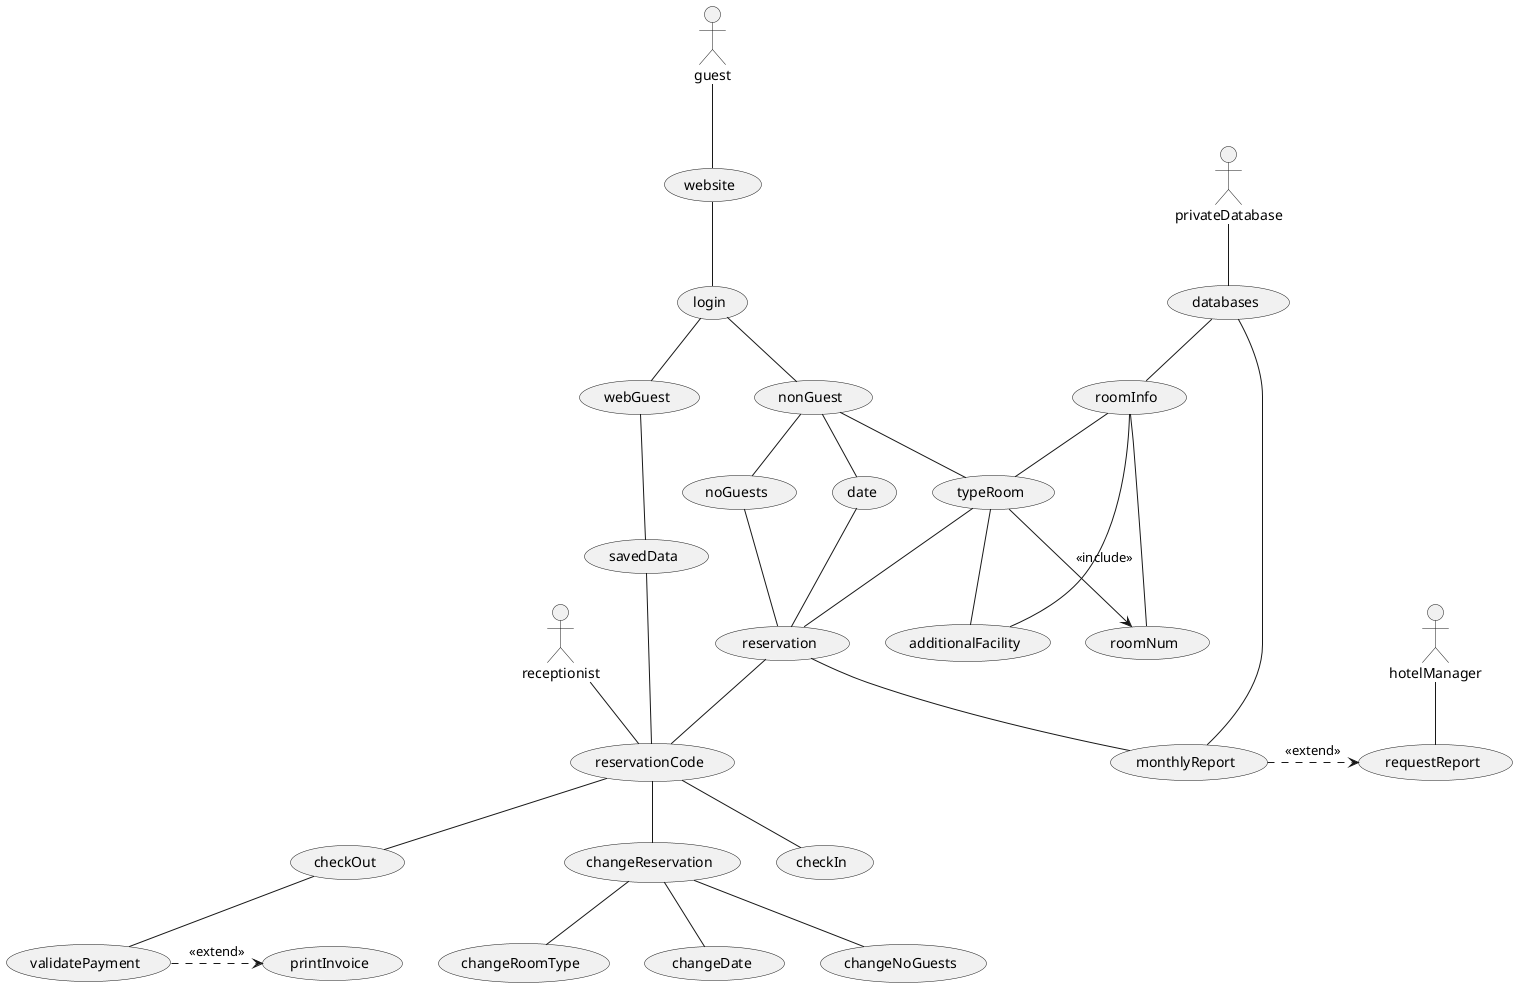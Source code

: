 @startuml
actor guest
actor receptionist
actor hotelManager
actor privateDatabase

usecase website
usecase date
usecase typeRoom
usecase login
usecase webGuest
usecase nonGuest
usecase savedData
usecase reservationCode
usecase reservation
usecase changeReservation
usecase changeRoomType
usecase changeDate
usecase changeNoGuests
usecase noGuests
usecase checkOut
usecase checkIn
usecase validatePayment
usecase printInvoice
usecase additionalFacility
usecase roomNum
usecase roomInfo
usecase requestReport
usecase monthlyReport
usecase databases

guest--website
website--login
login--webGuest
login--nonGuest


nonGuest--date
nonGuest--typeRoom
nonGuest--noGuests
noGuests--reservation
typeRoom--additionalFacility
typeRoom--reservation
typeRoom-->roomNum:<<include>>
date--reservation
reservation--reservationCode


webGuest--savedData
savedData--reservationCode
reservationCode--changeReservation

changeReservation--changeRoomType
changeReservation--changeDate
changeReservation--changeNoGuests

receptionist--reservationCode
reservationCode--checkOut
reservationCode--checkIn

checkOut--validatePayment
validatePayment.>printInvoice:<<extend>>

databases--roomInfo
databases--monthlyReport
privateDatabase--databases
reservation--monthlyReport
roomInfo--typeRoom
roomInfo--roomNum
roomInfo--additionalFacility
monthlyReport.>requestReport:<<extend>>
hotelManager--requestReport


@enduml
